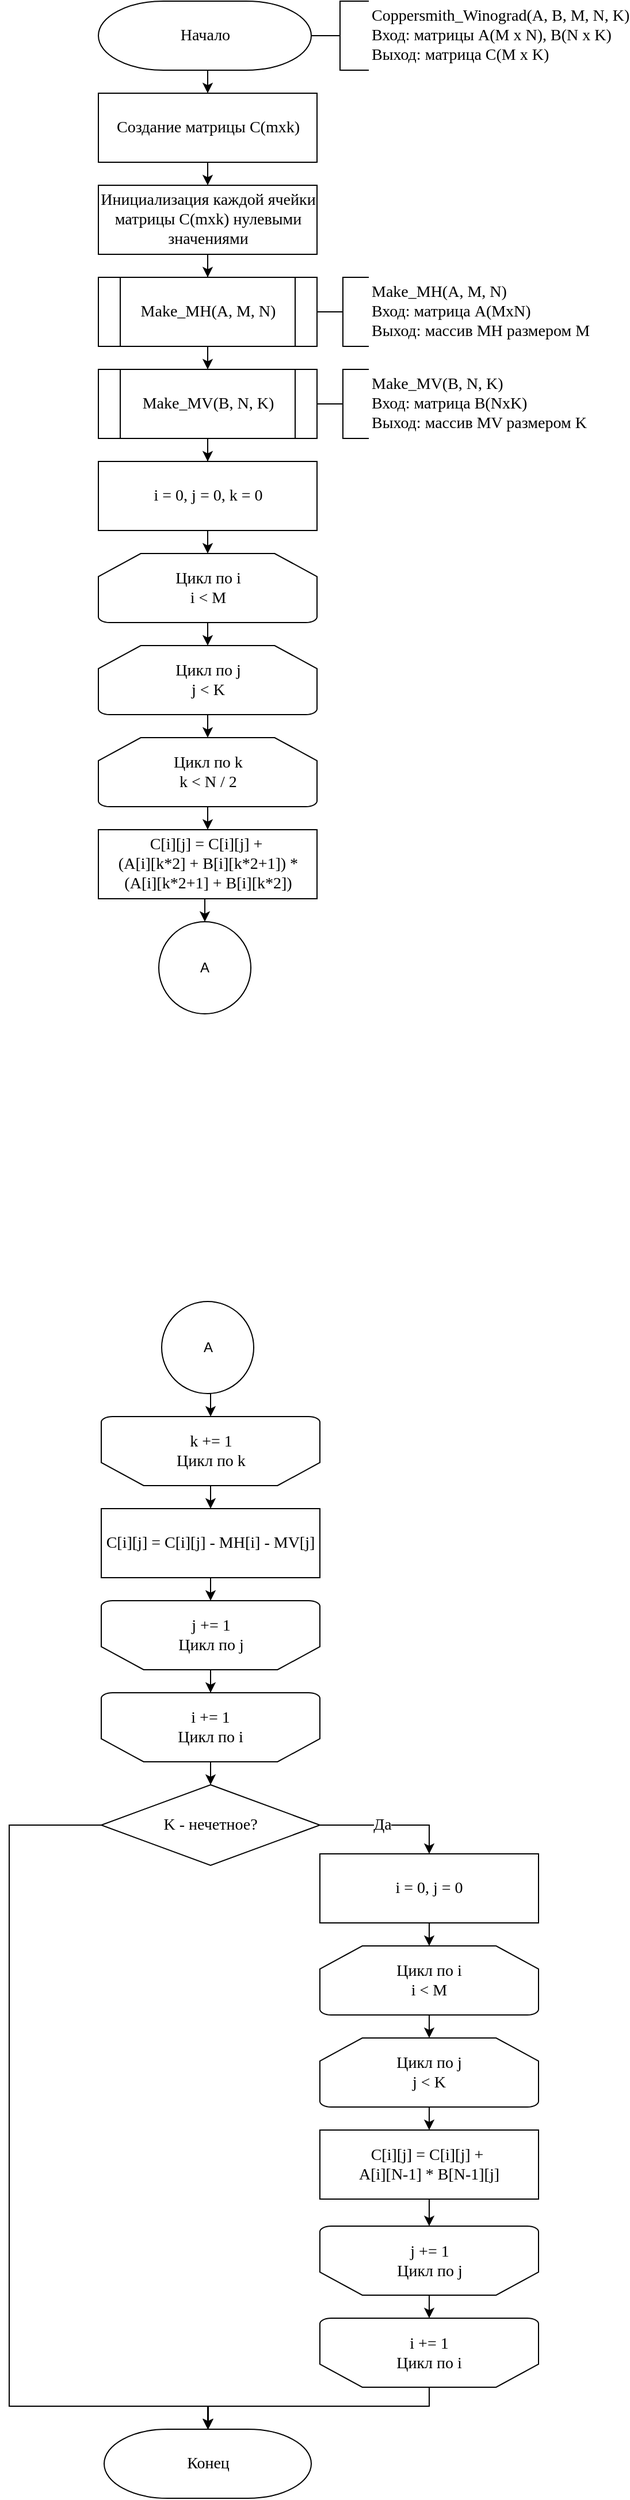 <mxfile version="13.0.3" type="device"><diagram id="C5RBs43oDa-KdzZeNtuy" name="Page-1"><mxGraphModel dx="1334" dy="816" grid="1" gridSize="10" guides="1" tooltips="1" connect="1" arrows="1" fold="1" page="1" pageScale="1" pageWidth="827" pageHeight="1169" math="0" shadow="0"><root><mxCell id="WIyWlLk6GJQsqaUBKTNV-0"/><mxCell id="WIyWlLk6GJQsqaUBKTNV-1" parent="WIyWlLk6GJQsqaUBKTNV-0"/><mxCell id="MCfc4jbxVNoGQV2Uh5Gj-5" style="edgeStyle=orthogonalEdgeStyle;rounded=0;orthogonalLoop=1;jettySize=auto;html=1;exitX=0.5;exitY=1;exitDx=0;exitDy=0;exitPerimeter=0;entryX=0.5;entryY=0;entryDx=0;entryDy=0;fontFamily=Times New Roman;fontSize=14;" parent="WIyWlLk6GJQsqaUBKTNV-1" source="MCfc4jbxVNoGQV2Uh5Gj-0" target="MCfc4jbxVNoGQV2Uh5Gj-3" edge="1"><mxGeometry relative="1" as="geometry"/></mxCell><mxCell id="MCfc4jbxVNoGQV2Uh5Gj-0" value="Начало" style="strokeWidth=1;html=1;shape=mxgraph.flowchart.terminator;whiteSpace=wrap;fontSize=14;fontFamily=Times New Roman;" parent="WIyWlLk6GJQsqaUBKTNV-1" vertex="1"><mxGeometry x="277.5" y="70" width="185" height="60" as="geometry"/></mxCell><mxCell id="MCfc4jbxVNoGQV2Uh5Gj-1" value="Конец" style="strokeWidth=1;html=1;shape=mxgraph.flowchart.terminator;whiteSpace=wrap;fontSize=14;fontFamily=Times New Roman;" parent="WIyWlLk6GJQsqaUBKTNV-1" vertex="1"><mxGeometry x="282.5" y="2180" width="180" height="60" as="geometry"/></mxCell><mxCell id="MCfc4jbxVNoGQV2Uh5Gj-2" value="Coppersmith_Winograd(A, B, M, N, K)&lt;br&gt;Вход: матрицы A(M x N), B(N x K)&lt;br&gt;Выход: матрица C(M x K)&amp;nbsp;" style="strokeWidth=1;html=1;shape=mxgraph.flowchart.annotation_2;align=left;labelPosition=right;pointerEvents=1;fontFamily=Times New Roman;fontSize=14;" parent="WIyWlLk6GJQsqaUBKTNV-1" vertex="1"><mxGeometry x="462.5" y="70" width="50" height="60" as="geometry"/></mxCell><mxCell id="MCfc4jbxVNoGQV2Uh5Gj-6" style="edgeStyle=orthogonalEdgeStyle;rounded=0;orthogonalLoop=1;jettySize=auto;html=1;exitX=0.5;exitY=1;exitDx=0;exitDy=0;entryX=0.5;entryY=0;entryDx=0;entryDy=0;fontFamily=Times New Roman;fontSize=14;" parent="WIyWlLk6GJQsqaUBKTNV-1" source="MCfc4jbxVNoGQV2Uh5Gj-3" target="MCfc4jbxVNoGQV2Uh5Gj-4" edge="1"><mxGeometry relative="1" as="geometry"/></mxCell><mxCell id="MCfc4jbxVNoGQV2Uh5Gj-3" value="Создание матрицы C(mxk)" style="rounded=0;whiteSpace=wrap;html=1;strokeWidth=1;fontFamily=Times New Roman;fontSize=14;" parent="WIyWlLk6GJQsqaUBKTNV-1" vertex="1"><mxGeometry x="277.5" y="150" width="190" height="60" as="geometry"/></mxCell><mxCell id="dBD2KoRKmnW01-1l2qOZ-15" style="edgeStyle=orthogonalEdgeStyle;rounded=0;orthogonalLoop=1;jettySize=auto;html=1;exitX=0.5;exitY=1;exitDx=0;exitDy=0;" parent="WIyWlLk6GJQsqaUBKTNV-1" source="MCfc4jbxVNoGQV2Uh5Gj-4" target="MCfc4jbxVNoGQV2Uh5Gj-11" edge="1"><mxGeometry relative="1" as="geometry"/></mxCell><mxCell id="MCfc4jbxVNoGQV2Uh5Gj-4" value="Инициализация каждой ячейки матрицы C(mxk) нулевыми значениями" style="rounded=0;whiteSpace=wrap;html=1;strokeWidth=1;fontFamily=Times New Roman;fontSize=14;" parent="WIyWlLk6GJQsqaUBKTNV-1" vertex="1"><mxGeometry x="277.5" y="230" width="190" height="60" as="geometry"/></mxCell><mxCell id="dBD2KoRKmnW01-1l2qOZ-1" style="edgeStyle=orthogonalEdgeStyle;rounded=0;orthogonalLoop=1;jettySize=auto;html=1;exitX=0.5;exitY=1;exitDx=0;exitDy=0;entryX=0.5;entryY=0;entryDx=0;entryDy=0;" parent="WIyWlLk6GJQsqaUBKTNV-1" source="MCfc4jbxVNoGQV2Uh5Gj-11" target="dBD2KoRKmnW01-1l2qOZ-0" edge="1"><mxGeometry relative="1" as="geometry"/></mxCell><mxCell id="MCfc4jbxVNoGQV2Uh5Gj-11" value="Make_MH(A, M, N)" style="shape=process;whiteSpace=wrap;html=1;backgroundOutline=1;strokeWidth=1;fontFamily=Times New Roman;fontSize=14;" parent="WIyWlLk6GJQsqaUBKTNV-1" vertex="1"><mxGeometry x="277.5" y="310" width="190" height="60" as="geometry"/></mxCell><mxCell id="MCfc4jbxVNoGQV2Uh5Gj-12" value="Make_MH(A, M, N)&lt;br&gt;Вход: матрица A(MxN)&lt;br&gt;Выход: массив MH размером M" style="strokeWidth=1;html=1;shape=mxgraph.flowchart.annotation_2;align=left;labelPosition=right;pointerEvents=1;fontFamily=Times New Roman;fontSize=14;" parent="WIyWlLk6GJQsqaUBKTNV-1" vertex="1"><mxGeometry x="467.5" y="310" width="45" height="60" as="geometry"/></mxCell><mxCell id="MCfc4jbxVNoGQV2Uh5Gj-20" style="edgeStyle=orthogonalEdgeStyle;rounded=0;orthogonalLoop=1;jettySize=auto;html=1;exitX=0.5;exitY=1;exitDx=0;exitDy=0;exitPerimeter=0;entryX=0.5;entryY=0;entryDx=0;entryDy=0;entryPerimeter=0;fontFamily=Times New Roman;fontSize=14;" parent="WIyWlLk6GJQsqaUBKTNV-1" source="MCfc4jbxVNoGQV2Uh5Gj-13" target="MCfc4jbxVNoGQV2Uh5Gj-15" edge="1"><mxGeometry relative="1" as="geometry"/></mxCell><mxCell id="MCfc4jbxVNoGQV2Uh5Gj-13" value="Цикл по i&lt;br&gt;i &amp;lt; M" style="strokeWidth=1;html=1;shape=mxgraph.flowchart.loop_limit;whiteSpace=wrap;fontFamily=Times New Roman;fontSize=14;" parent="WIyWlLk6GJQsqaUBKTNV-1" vertex="1"><mxGeometry x="277.5" y="550" width="190" height="60" as="geometry"/></mxCell><mxCell id="MCfc4jbxVNoGQV2Uh5Gj-18" style="edgeStyle=orthogonalEdgeStyle;rounded=0;orthogonalLoop=1;jettySize=auto;html=1;exitX=0.5;exitY=1;exitDx=0;exitDy=0;entryX=0.5;entryY=0;entryDx=0;entryDy=0;entryPerimeter=0;fontFamily=Times New Roman;fontSize=14;" parent="WIyWlLk6GJQsqaUBKTNV-1" source="MCfc4jbxVNoGQV2Uh5Gj-14" target="MCfc4jbxVNoGQV2Uh5Gj-13" edge="1"><mxGeometry relative="1" as="geometry"/></mxCell><mxCell id="MCfc4jbxVNoGQV2Uh5Gj-14" value="i = 0, j = 0, k = 0" style="rounded=0;whiteSpace=wrap;html=1;strokeWidth=1;fontFamily=Times New Roman;fontSize=14;" parent="WIyWlLk6GJQsqaUBKTNV-1" vertex="1"><mxGeometry x="277.5" y="470" width="190" height="60" as="geometry"/></mxCell><mxCell id="MCfc4jbxVNoGQV2Uh5Gj-21" style="edgeStyle=orthogonalEdgeStyle;rounded=0;orthogonalLoop=1;jettySize=auto;html=1;exitX=0.5;exitY=1;exitDx=0;exitDy=0;exitPerimeter=0;entryX=0.5;entryY=0;entryDx=0;entryDy=0;entryPerimeter=0;fontFamily=Times New Roman;fontSize=14;" parent="WIyWlLk6GJQsqaUBKTNV-1" source="MCfc4jbxVNoGQV2Uh5Gj-15" target="MCfc4jbxVNoGQV2Uh5Gj-16" edge="1"><mxGeometry relative="1" as="geometry"/></mxCell><mxCell id="MCfc4jbxVNoGQV2Uh5Gj-15" value="Цикл по j&lt;br&gt;j &amp;lt; K" style="strokeWidth=1;html=1;shape=mxgraph.flowchart.loop_limit;whiteSpace=wrap;fontFamily=Times New Roman;fontSize=14;" parent="WIyWlLk6GJQsqaUBKTNV-1" vertex="1"><mxGeometry x="277.5" y="630" width="190" height="60" as="geometry"/></mxCell><mxCell id="MCfc4jbxVNoGQV2Uh5Gj-23" style="edgeStyle=orthogonalEdgeStyle;rounded=0;orthogonalLoop=1;jettySize=auto;html=1;exitX=0.5;exitY=1;exitDx=0;exitDy=0;exitPerimeter=0;entryX=0.5;entryY=0;entryDx=0;entryDy=0;fontFamily=Times New Roman;fontSize=14;" parent="WIyWlLk6GJQsqaUBKTNV-1" source="MCfc4jbxVNoGQV2Uh5Gj-16" target="MCfc4jbxVNoGQV2Uh5Gj-22" edge="1"><mxGeometry relative="1" as="geometry"/></mxCell><mxCell id="MCfc4jbxVNoGQV2Uh5Gj-16" value="Цикл по k&lt;br&gt;k &amp;lt; N / 2" style="strokeWidth=1;html=1;shape=mxgraph.flowchart.loop_limit;whiteSpace=wrap;fontFamily=Times New Roman;fontSize=14;" parent="WIyWlLk6GJQsqaUBKTNV-1" vertex="1"><mxGeometry x="277.5" y="710" width="190" height="60" as="geometry"/></mxCell><mxCell id="eTTMf-lJeowGF7ZQGXy1-0" style="edgeStyle=orthogonalEdgeStyle;rounded=0;orthogonalLoop=1;jettySize=auto;html=1;exitX=0.5;exitY=1;exitDx=0;exitDy=0;entryX=0.5;entryY=0;entryDx=0;entryDy=0;" parent="WIyWlLk6GJQsqaUBKTNV-1" source="MCfc4jbxVNoGQV2Uh5Gj-22" target="dBD2KoRKmnW01-1l2qOZ-9" edge="1"><mxGeometry relative="1" as="geometry"/></mxCell><mxCell id="MCfc4jbxVNoGQV2Uh5Gj-22" value="C[i][j] = C[i][j] +&amp;nbsp;&lt;br&gt;(A[i][k*2] + B[i][k*2+1]) * &lt;br&gt;(A[i][k*2+1] + B[i][k*2])" style="rounded=0;whiteSpace=wrap;html=1;strokeWidth=1;fontFamily=Times New Roman;fontSize=14;" parent="WIyWlLk6GJQsqaUBKTNV-1" vertex="1"><mxGeometry x="277.5" y="790" width="190" height="60" as="geometry"/></mxCell><mxCell id="dBD2KoRKmnW01-1l2qOZ-17" style="edgeStyle=orthogonalEdgeStyle;rounded=0;orthogonalLoop=1;jettySize=auto;html=1;exitX=0.5;exitY=0;exitDx=0;exitDy=0;exitPerimeter=0;entryX=0.5;entryY=0;entryDx=0;entryDy=0;" parent="WIyWlLk6GJQsqaUBKTNV-1" source="MCfc4jbxVNoGQV2Uh5Gj-24" target="dBD2KoRKmnW01-1l2qOZ-16" edge="1"><mxGeometry relative="1" as="geometry"/></mxCell><mxCell id="MCfc4jbxVNoGQV2Uh5Gj-24" value="" style="strokeWidth=1;html=1;shape=mxgraph.flowchart.loop_limit;whiteSpace=wrap;fontFamily=Times New Roman;fontSize=14;rotation=-180;" parent="WIyWlLk6GJQsqaUBKTNV-1" vertex="1"><mxGeometry x="280" y="1300" width="190" height="60" as="geometry"/></mxCell><mxCell id="MCfc4jbxVNoGQV2Uh5Gj-25" value="k += 1&lt;br&gt;Цикл по k" style="text;html=1;strokeColor=none;fillColor=none;align=center;verticalAlign=middle;whiteSpace=wrap;rounded=0;fontFamily=Times New Roman;fontSize=14;" parent="WIyWlLk6GJQsqaUBKTNV-1" vertex="1"><mxGeometry x="342.5" y="1320" width="65" height="20" as="geometry"/></mxCell><mxCell id="MCfc4jbxVNoGQV2Uh5Gj-34" style="edgeStyle=orthogonalEdgeStyle;rounded=0;orthogonalLoop=1;jettySize=auto;html=1;exitX=0.5;exitY=0;exitDx=0;exitDy=0;exitPerimeter=0;fontFamily=Times New Roman;fontSize=14;" parent="WIyWlLk6GJQsqaUBKTNV-1" source="MCfc4jbxVNoGQV2Uh5Gj-29" target="MCfc4jbxVNoGQV2Uh5Gj-31" edge="1"><mxGeometry relative="1" as="geometry"/></mxCell><mxCell id="MCfc4jbxVNoGQV2Uh5Gj-29" value="" style="strokeWidth=1;html=1;shape=mxgraph.flowchart.loop_limit;whiteSpace=wrap;fontFamily=Times New Roman;fontSize=14;rotation=-180;" parent="WIyWlLk6GJQsqaUBKTNV-1" vertex="1"><mxGeometry x="280" y="1460" width="190" height="60" as="geometry"/></mxCell><mxCell id="MCfc4jbxVNoGQV2Uh5Gj-30" value="j += 1&lt;br&gt;Цикл по j" style="text;html=1;strokeColor=none;fillColor=none;align=center;verticalAlign=middle;whiteSpace=wrap;rounded=0;fontFamily=Times New Roman;fontSize=14;" parent="WIyWlLk6GJQsqaUBKTNV-1" vertex="1"><mxGeometry x="342.5" y="1482.5" width="65" height="15" as="geometry"/></mxCell><mxCell id="MCfc4jbxVNoGQV2Uh5Gj-37" style="edgeStyle=orthogonalEdgeStyle;rounded=0;orthogonalLoop=1;jettySize=auto;html=1;exitX=0.5;exitY=0;exitDx=0;exitDy=0;exitPerimeter=0;entryX=0.5;entryY=0;entryDx=0;entryDy=0;entryPerimeter=0;fontFamily=Times New Roman;fontSize=14;" parent="WIyWlLk6GJQsqaUBKTNV-1" source="MCfc4jbxVNoGQV2Uh5Gj-31" target="MCfc4jbxVNoGQV2Uh5Gj-36" edge="1"><mxGeometry relative="1" as="geometry"/></mxCell><mxCell id="MCfc4jbxVNoGQV2Uh5Gj-31" value="" style="strokeWidth=1;html=1;shape=mxgraph.flowchart.loop_limit;whiteSpace=wrap;fontFamily=Times New Roman;fontSize=14;rotation=-180;" parent="WIyWlLk6GJQsqaUBKTNV-1" vertex="1"><mxGeometry x="280" y="1540" width="190" height="60" as="geometry"/></mxCell><mxCell id="MCfc4jbxVNoGQV2Uh5Gj-32" value="i += 1&lt;br&gt;Цикл по i" style="text;html=1;strokeColor=none;fillColor=none;align=center;verticalAlign=middle;whiteSpace=wrap;rounded=0;fontFamily=Times New Roman;fontSize=14;" parent="WIyWlLk6GJQsqaUBKTNV-1" vertex="1"><mxGeometry x="345" y="1560" width="60" height="20" as="geometry"/></mxCell><mxCell id="MCfc4jbxVNoGQV2Uh5Gj-35" style="edgeStyle=orthogonalEdgeStyle;rounded=0;orthogonalLoop=1;jettySize=auto;html=1;exitX=0.5;exitY=1;exitDx=0;exitDy=0;fontFamily=Times New Roman;fontSize=14;" parent="WIyWlLk6GJQsqaUBKTNV-1" source="MCfc4jbxVNoGQV2Uh5Gj-25" target="MCfc4jbxVNoGQV2Uh5Gj-25" edge="1"><mxGeometry relative="1" as="geometry"/></mxCell><mxCell id="MCfc4jbxVNoGQV2Uh5Gj-38" value="Да" style="edgeStyle=orthogonalEdgeStyle;rounded=0;orthogonalLoop=1;jettySize=auto;html=1;exitX=1;exitY=0.5;exitDx=0;exitDy=0;exitPerimeter=0;fontFamily=Times New Roman;fontSize=14;entryX=0.5;entryY=0;entryDx=0;entryDy=0;" parent="WIyWlLk6GJQsqaUBKTNV-1" source="MCfc4jbxVNoGQV2Uh5Gj-36" target="MCfc4jbxVNoGQV2Uh5Gj-40" edge="1"><mxGeometry x="-0.111" relative="1" as="geometry"><mxPoint x="560" y="1730" as="targetPoint"/><mxPoint as="offset"/></mxGeometry></mxCell><mxCell id="MCfc4jbxVNoGQV2Uh5Gj-55" style="edgeStyle=orthogonalEdgeStyle;rounded=0;orthogonalLoop=1;jettySize=auto;html=1;exitX=0;exitY=0.5;exitDx=0;exitDy=0;exitPerimeter=0;entryX=0.5;entryY=0;entryDx=0;entryDy=0;entryPerimeter=0;fontFamily=Times New Roman;fontSize=14;" parent="WIyWlLk6GJQsqaUBKTNV-1" source="MCfc4jbxVNoGQV2Uh5Gj-36" target="MCfc4jbxVNoGQV2Uh5Gj-1" edge="1"><mxGeometry relative="1" as="geometry"><Array as="points"><mxPoint x="200" y="1655"/><mxPoint x="200" y="2160"/><mxPoint x="373" y="2160"/></Array></mxGeometry></mxCell><mxCell id="MCfc4jbxVNoGQV2Uh5Gj-36" value="K - нечетное?" style="strokeWidth=1;html=1;shape=mxgraph.flowchart.decision;whiteSpace=wrap;fontFamily=Times New Roman;fontSize=14;" parent="WIyWlLk6GJQsqaUBKTNV-1" vertex="1"><mxGeometry x="280" y="1620" width="190" height="70" as="geometry"/></mxCell><mxCell id="MCfc4jbxVNoGQV2Uh5Gj-43" style="edgeStyle=orthogonalEdgeStyle;rounded=0;orthogonalLoop=1;jettySize=auto;html=1;exitX=0.5;exitY=1;exitDx=0;exitDy=0;exitPerimeter=0;entryX=0.5;entryY=0;entryDx=0;entryDy=0;entryPerimeter=0;fontFamily=Times New Roman;fontSize=14;" parent="WIyWlLk6GJQsqaUBKTNV-1" source="MCfc4jbxVNoGQV2Uh5Gj-39" target="MCfc4jbxVNoGQV2Uh5Gj-41" edge="1"><mxGeometry relative="1" as="geometry"/></mxCell><mxCell id="MCfc4jbxVNoGQV2Uh5Gj-39" value="Цикл по i&lt;br&gt;i &amp;lt; M" style="strokeWidth=1;html=1;shape=mxgraph.flowchart.loop_limit;whiteSpace=wrap;fontFamily=Times New Roman;fontSize=14;" parent="WIyWlLk6GJQsqaUBKTNV-1" vertex="1"><mxGeometry x="470" y="1760" width="190" height="60" as="geometry"/></mxCell><mxCell id="MCfc4jbxVNoGQV2Uh5Gj-42" style="edgeStyle=orthogonalEdgeStyle;rounded=0;orthogonalLoop=1;jettySize=auto;html=1;exitX=0.5;exitY=1;exitDx=0;exitDy=0;entryX=0.5;entryY=0;entryDx=0;entryDy=0;entryPerimeter=0;fontFamily=Times New Roman;fontSize=14;" parent="WIyWlLk6GJQsqaUBKTNV-1" source="MCfc4jbxVNoGQV2Uh5Gj-40" target="MCfc4jbxVNoGQV2Uh5Gj-39" edge="1"><mxGeometry relative="1" as="geometry"/></mxCell><mxCell id="MCfc4jbxVNoGQV2Uh5Gj-40" value="i = 0, j = 0" style="rounded=0;whiteSpace=wrap;html=1;strokeWidth=1;fontFamily=Times New Roman;fontSize=14;" parent="WIyWlLk6GJQsqaUBKTNV-1" vertex="1"><mxGeometry x="470" y="1680" width="190" height="60" as="geometry"/></mxCell><mxCell id="MCfc4jbxVNoGQV2Uh5Gj-45" style="edgeStyle=orthogonalEdgeStyle;rounded=0;orthogonalLoop=1;jettySize=auto;html=1;exitX=0.5;exitY=1;exitDx=0;exitDy=0;exitPerimeter=0;entryX=0.5;entryY=0;entryDx=0;entryDy=0;fontFamily=Times New Roman;fontSize=14;" parent="WIyWlLk6GJQsqaUBKTNV-1" source="MCfc4jbxVNoGQV2Uh5Gj-41" target="MCfc4jbxVNoGQV2Uh5Gj-44" edge="1"><mxGeometry relative="1" as="geometry"/></mxCell><mxCell id="MCfc4jbxVNoGQV2Uh5Gj-41" value="Цикл по j&lt;br&gt;j &amp;lt; K" style="strokeWidth=1;html=1;shape=mxgraph.flowchart.loop_limit;whiteSpace=wrap;fontFamily=Times New Roman;fontSize=14;" parent="WIyWlLk6GJQsqaUBKTNV-1" vertex="1"><mxGeometry x="470" y="1840" width="190" height="60" as="geometry"/></mxCell><mxCell id="MCfc4jbxVNoGQV2Uh5Gj-52" style="edgeStyle=orthogonalEdgeStyle;rounded=0;orthogonalLoop=1;jettySize=auto;html=1;exitX=0.5;exitY=1;exitDx=0;exitDy=0;entryX=0.5;entryY=1;entryDx=0;entryDy=0;entryPerimeter=0;fontFamily=Times New Roman;fontSize=14;" parent="WIyWlLk6GJQsqaUBKTNV-1" source="MCfc4jbxVNoGQV2Uh5Gj-44" target="MCfc4jbxVNoGQV2Uh5Gj-46" edge="1"><mxGeometry relative="1" as="geometry"/></mxCell><mxCell id="MCfc4jbxVNoGQV2Uh5Gj-44" value="C[i][j] = C[i][j] +&amp;nbsp;&lt;br&gt;A[i][N-1] * B[N-1][j]" style="rounded=0;whiteSpace=wrap;html=1;strokeWidth=1;fontFamily=Times New Roman;fontSize=14;" parent="WIyWlLk6GJQsqaUBKTNV-1" vertex="1"><mxGeometry x="470" y="1920" width="190" height="60" as="geometry"/></mxCell><mxCell id="MCfc4jbxVNoGQV2Uh5Gj-53" style="edgeStyle=orthogonalEdgeStyle;rounded=0;orthogonalLoop=1;jettySize=auto;html=1;exitX=0.5;exitY=0;exitDx=0;exitDy=0;exitPerimeter=0;entryX=0.5;entryY=1;entryDx=0;entryDy=0;entryPerimeter=0;fontFamily=Times New Roman;fontSize=14;" parent="WIyWlLk6GJQsqaUBKTNV-1" source="MCfc4jbxVNoGQV2Uh5Gj-46" target="MCfc4jbxVNoGQV2Uh5Gj-48" edge="1"><mxGeometry relative="1" as="geometry"/></mxCell><mxCell id="MCfc4jbxVNoGQV2Uh5Gj-46" value="" style="strokeWidth=1;html=1;shape=mxgraph.flowchart.loop_limit;whiteSpace=wrap;fontFamily=Times New Roman;fontSize=14;rotation=-180;" parent="WIyWlLk6GJQsqaUBKTNV-1" vertex="1"><mxGeometry x="470" y="2003.5" width="190" height="60" as="geometry"/></mxCell><mxCell id="MCfc4jbxVNoGQV2Uh5Gj-47" value="j += 1&lt;br&gt;Цикл по j" style="text;html=1;strokeColor=none;fillColor=none;align=center;verticalAlign=middle;whiteSpace=wrap;rounded=0;fontFamily=Times New Roman;fontSize=14;" parent="WIyWlLk6GJQsqaUBKTNV-1" vertex="1"><mxGeometry x="532.5" y="2026" width="65" height="15" as="geometry"/></mxCell><mxCell id="MCfc4jbxVNoGQV2Uh5Gj-54" style="edgeStyle=orthogonalEdgeStyle;rounded=0;orthogonalLoop=1;jettySize=auto;html=1;exitX=0.5;exitY=0;exitDx=0;exitDy=0;exitPerimeter=0;fontFamily=Times New Roman;fontSize=14;" parent="WIyWlLk6GJQsqaUBKTNV-1" source="MCfc4jbxVNoGQV2Uh5Gj-48" target="MCfc4jbxVNoGQV2Uh5Gj-1" edge="1"><mxGeometry relative="1" as="geometry"><Array as="points"><mxPoint x="565" y="2160"/><mxPoint x="373" y="2160"/></Array></mxGeometry></mxCell><mxCell id="MCfc4jbxVNoGQV2Uh5Gj-48" value="" style="strokeWidth=1;html=1;shape=mxgraph.flowchart.loop_limit;whiteSpace=wrap;fontFamily=Times New Roman;fontSize=14;rotation=-180;" parent="WIyWlLk6GJQsqaUBKTNV-1" vertex="1"><mxGeometry x="470" y="2083.5" width="190" height="60" as="geometry"/></mxCell><mxCell id="MCfc4jbxVNoGQV2Uh5Gj-49" value="i += 1&lt;br&gt;Цикл по i" style="text;html=1;strokeColor=none;fillColor=none;align=center;verticalAlign=middle;whiteSpace=wrap;rounded=0;fontFamily=Times New Roman;fontSize=14;" parent="WIyWlLk6GJQsqaUBKTNV-1" vertex="1"><mxGeometry x="535" y="2103.5" width="60" height="20" as="geometry"/></mxCell><mxCell id="dBD2KoRKmnW01-1l2qOZ-2" style="edgeStyle=orthogonalEdgeStyle;rounded=0;orthogonalLoop=1;jettySize=auto;html=1;exitX=0.5;exitY=1;exitDx=0;exitDy=0;" parent="WIyWlLk6GJQsqaUBKTNV-1" source="dBD2KoRKmnW01-1l2qOZ-0" target="MCfc4jbxVNoGQV2Uh5Gj-14" edge="1"><mxGeometry relative="1" as="geometry"/></mxCell><mxCell id="dBD2KoRKmnW01-1l2qOZ-0" value="Make_MV(B, N, K)" style="shape=process;whiteSpace=wrap;html=1;backgroundOutline=1;strokeWidth=1;fontFamily=Times New Roman;fontSize=14;" parent="WIyWlLk6GJQsqaUBKTNV-1" vertex="1"><mxGeometry x="277.5" y="390" width="190" height="60" as="geometry"/></mxCell><mxCell id="dBD2KoRKmnW01-1l2qOZ-8" value="Make_MV(B, N, K)&lt;br&gt;Вход: матрица B(NxK)&lt;br&gt;Выход: массив MV размером K" style="strokeWidth=1;html=1;shape=mxgraph.flowchart.annotation_2;align=left;labelPosition=right;pointerEvents=1;fontFamily=Times New Roman;fontSize=14;" parent="WIyWlLk6GJQsqaUBKTNV-1" vertex="1"><mxGeometry x="467.5" y="390" width="45" height="60" as="geometry"/></mxCell><mxCell id="dBD2KoRKmnW01-1l2qOZ-9" value="A" style="ellipse;whiteSpace=wrap;html=1;aspect=fixed;" parent="WIyWlLk6GJQsqaUBKTNV-1" vertex="1"><mxGeometry x="330" y="870" width="80" height="80" as="geometry"/></mxCell><mxCell id="eTTMf-lJeowGF7ZQGXy1-1" style="edgeStyle=orthogonalEdgeStyle;rounded=0;orthogonalLoop=1;jettySize=auto;html=1;exitX=0.5;exitY=1;exitDx=0;exitDy=0;entryX=0.5;entryY=1;entryDx=0;entryDy=0;entryPerimeter=0;" parent="WIyWlLk6GJQsqaUBKTNV-1" source="dBD2KoRKmnW01-1l2qOZ-10" target="MCfc4jbxVNoGQV2Uh5Gj-24" edge="1"><mxGeometry relative="1" as="geometry"/></mxCell><mxCell id="dBD2KoRKmnW01-1l2qOZ-10" value="A" style="ellipse;whiteSpace=wrap;html=1;aspect=fixed;" parent="WIyWlLk6GJQsqaUBKTNV-1" vertex="1"><mxGeometry x="332.5" y="1200" width="80" height="80" as="geometry"/></mxCell><mxCell id="eTTMf-lJeowGF7ZQGXy1-2" style="edgeStyle=orthogonalEdgeStyle;rounded=0;orthogonalLoop=1;jettySize=auto;html=1;exitX=0.5;exitY=1;exitDx=0;exitDy=0;entryX=0.5;entryY=1;entryDx=0;entryDy=0;entryPerimeter=0;" parent="WIyWlLk6GJQsqaUBKTNV-1" source="dBD2KoRKmnW01-1l2qOZ-16" target="MCfc4jbxVNoGQV2Uh5Gj-29" edge="1"><mxGeometry relative="1" as="geometry"/></mxCell><mxCell id="dBD2KoRKmnW01-1l2qOZ-16" value="C[i][j] = C[i][j] - MH[i] - MV[j]" style="rounded=0;whiteSpace=wrap;html=1;strokeWidth=1;fontFamily=Times New Roman;fontSize=14;" parent="WIyWlLk6GJQsqaUBKTNV-1" vertex="1"><mxGeometry x="280" y="1380" width="190" height="60" as="geometry"/></mxCell></root></mxGraphModel></diagram></mxfile>
